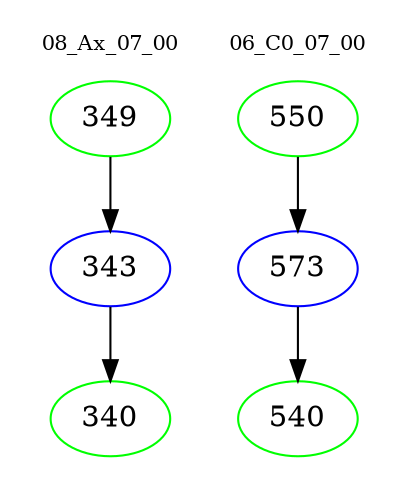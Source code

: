 digraph{
subgraph cluster_0 {
color = white
label = "08_Ax_07_00";
fontsize=10;
T0_349 [label="349", color="green"]
T0_349 -> T0_343 [color="black"]
T0_343 [label="343", color="blue"]
T0_343 -> T0_340 [color="black"]
T0_340 [label="340", color="green"]
}
subgraph cluster_1 {
color = white
label = "06_C0_07_00";
fontsize=10;
T1_550 [label="550", color="green"]
T1_550 -> T1_573 [color="black"]
T1_573 [label="573", color="blue"]
T1_573 -> T1_540 [color="black"]
T1_540 [label="540", color="green"]
}
}
